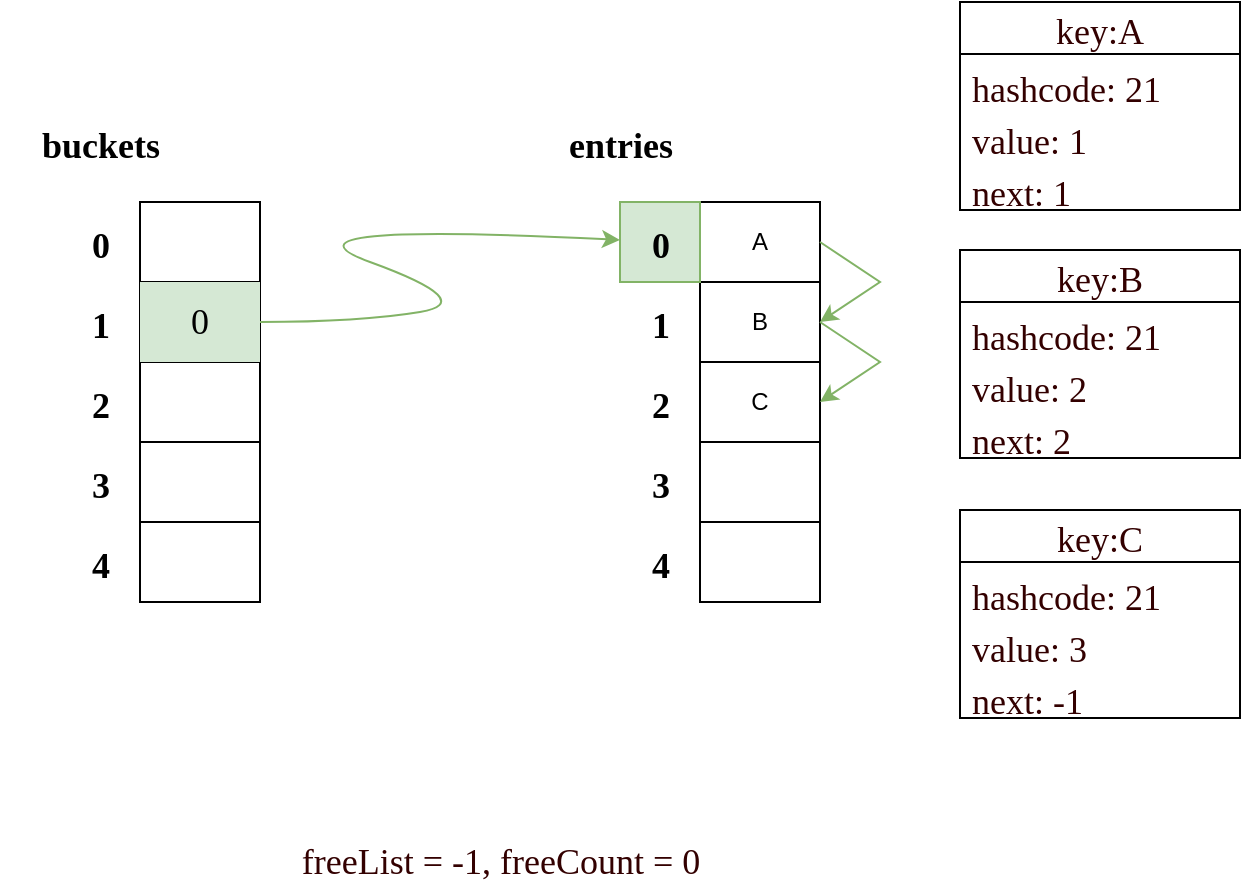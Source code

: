 <mxfile version="16.5.1" type="device"><diagram id="CDuCvCscpFydMaV4QJr9" name="第 1 页"><mxGraphModel dx="1052" dy="657" grid="1" gridSize="10" guides="1" tooltips="1" connect="1" arrows="1" fold="1" page="1" pageScale="1" pageWidth="900" pageHeight="1600" math="0" shadow="0"><root><mxCell id="0"/><mxCell id="1" parent="0"/><mxCell id="q0n237jjTxdNFpDyDueP-2" value="" style="shape=table;html=1;whiteSpace=wrap;startSize=0;container=1;collapsible=0;childLayout=tableLayout;" vertex="1" parent="1"><mxGeometry x="260" y="640" width="60" height="200" as="geometry"/></mxCell><mxCell id="q0n237jjTxdNFpDyDueP-18" style="shape=tableRow;horizontal=0;startSize=0;swimlaneHead=0;swimlaneBody=0;top=0;left=0;bottom=0;right=0;collapsible=0;dropTarget=0;fillColor=none;points=[[0,0.5],[1,0.5]];portConstraint=eastwest;" vertex="1" parent="q0n237jjTxdNFpDyDueP-2"><mxGeometry width="60" height="40" as="geometry"/></mxCell><mxCell id="q0n237jjTxdNFpDyDueP-19" style="shape=partialRectangle;html=1;whiteSpace=wrap;connectable=0;fillColor=none;top=0;left=0;bottom=0;right=0;overflow=hidden;" vertex="1" parent="q0n237jjTxdNFpDyDueP-18"><mxGeometry width="60" height="40" as="geometry"><mxRectangle width="60" height="40" as="alternateBounds"/></mxGeometry></mxCell><mxCell id="q0n237jjTxdNFpDyDueP-7" value="" style="shape=tableRow;horizontal=0;startSize=0;swimlaneHead=0;swimlaneBody=0;top=0;left=0;bottom=0;right=0;collapsible=0;dropTarget=0;fillColor=none;points=[[0,0.5],[1,0.5]];portConstraint=eastwest;" vertex="1" parent="q0n237jjTxdNFpDyDueP-2"><mxGeometry y="40" width="60" height="40" as="geometry"/></mxCell><mxCell id="q0n237jjTxdNFpDyDueP-8" value="&lt;font face=&quot;Times New Roman&quot; style=&quot;font-size: 18px;&quot;&gt;0&lt;/font&gt;" style="shape=partialRectangle;html=1;whiteSpace=wrap;connectable=0;fillColor=#d5e8d4;top=0;left=0;bottom=0;right=0;overflow=hidden;fontSize=18;strokeColor=#82b366;" vertex="1" parent="q0n237jjTxdNFpDyDueP-7"><mxGeometry width="60" height="40" as="geometry"><mxRectangle width="60" height="40" as="alternateBounds"/></mxGeometry></mxCell><mxCell id="q0n237jjTxdNFpDyDueP-11" value="" style="shape=tableRow;horizontal=0;startSize=0;swimlaneHead=0;swimlaneBody=0;top=0;left=0;bottom=0;right=0;collapsible=0;dropTarget=0;fillColor=none;points=[[0,0.5],[1,0.5]];portConstraint=eastwest;" vertex="1" parent="q0n237jjTxdNFpDyDueP-2"><mxGeometry y="80" width="60" height="40" as="geometry"/></mxCell><mxCell id="q0n237jjTxdNFpDyDueP-12" value="" style="shape=partialRectangle;html=1;whiteSpace=wrap;connectable=0;fillColor=none;top=0;left=0;bottom=0;right=0;overflow=hidden;" vertex="1" parent="q0n237jjTxdNFpDyDueP-11"><mxGeometry width="60" height="40" as="geometry"><mxRectangle width="60" height="40" as="alternateBounds"/></mxGeometry></mxCell><mxCell id="q0n237jjTxdNFpDyDueP-3" value="" style="shape=tableRow;horizontal=0;startSize=0;swimlaneHead=0;swimlaneBody=0;top=0;left=0;bottom=0;right=0;collapsible=0;dropTarget=0;fillColor=none;points=[[0,0.5],[1,0.5]];portConstraint=eastwest;" vertex="1" parent="q0n237jjTxdNFpDyDueP-2"><mxGeometry y="120" width="60" height="40" as="geometry"/></mxCell><mxCell id="q0n237jjTxdNFpDyDueP-4" value="" style="shape=partialRectangle;html=1;whiteSpace=wrap;connectable=0;fillColor=none;top=0;left=0;bottom=0;right=0;overflow=hidden;" vertex="1" parent="q0n237jjTxdNFpDyDueP-3"><mxGeometry width="60" height="40" as="geometry"><mxRectangle width="60" height="40" as="alternateBounds"/></mxGeometry></mxCell><mxCell id="q0n237jjTxdNFpDyDueP-20" style="shape=tableRow;horizontal=0;startSize=0;swimlaneHead=0;swimlaneBody=0;top=0;left=0;bottom=0;right=0;collapsible=0;dropTarget=0;fillColor=none;points=[[0,0.5],[1,0.5]];portConstraint=eastwest;" vertex="1" parent="q0n237jjTxdNFpDyDueP-2"><mxGeometry y="160" width="60" height="40" as="geometry"/></mxCell><mxCell id="q0n237jjTxdNFpDyDueP-21" style="shape=partialRectangle;html=1;whiteSpace=wrap;connectable=0;fillColor=none;top=0;left=0;bottom=0;right=0;overflow=hidden;" vertex="1" parent="q0n237jjTxdNFpDyDueP-20"><mxGeometry width="60" height="40" as="geometry"><mxRectangle width="60" height="40" as="alternateBounds"/></mxGeometry></mxCell><mxCell id="q0n237jjTxdNFpDyDueP-22" value="&lt;font face=&quot;Comic Sans MS&quot; style=&quot;font-size: 18px&quot;&gt;buckets&lt;/font&gt;" style="text;strokeColor=none;fillColor=none;html=1;fontSize=24;fontStyle=1;verticalAlign=middle;align=center;" vertex="1" parent="1"><mxGeometry x="190" y="590" width="100" height="40" as="geometry"/></mxCell><mxCell id="q0n237jjTxdNFpDyDueP-23" value="" style="shape=table;html=1;whiteSpace=wrap;startSize=0;container=1;collapsible=0;childLayout=tableLayout;" vertex="1" parent="1"><mxGeometry x="540" y="640" width="60" height="200" as="geometry"/></mxCell><mxCell id="q0n237jjTxdNFpDyDueP-24" style="shape=tableRow;horizontal=0;startSize=0;swimlaneHead=0;swimlaneBody=0;top=0;left=0;bottom=0;right=0;collapsible=0;dropTarget=0;fillColor=none;points=[[0,0.5],[1,0.5]];portConstraint=eastwest;" vertex="1" parent="q0n237jjTxdNFpDyDueP-23"><mxGeometry width="60" height="40" as="geometry"/></mxCell><mxCell id="q0n237jjTxdNFpDyDueP-25" value="A" style="shape=partialRectangle;html=1;whiteSpace=wrap;connectable=0;fillColor=none;top=0;left=0;bottom=0;right=0;overflow=hidden;" vertex="1" parent="q0n237jjTxdNFpDyDueP-24"><mxGeometry width="60" height="40" as="geometry"><mxRectangle width="60" height="40" as="alternateBounds"/></mxGeometry></mxCell><mxCell id="q0n237jjTxdNFpDyDueP-26" value="" style="shape=tableRow;horizontal=0;startSize=0;swimlaneHead=0;swimlaneBody=0;top=0;left=0;bottom=0;right=0;collapsible=0;dropTarget=0;fillColor=none;points=[[0,0.5],[1,0.5]];portConstraint=eastwest;" vertex="1" parent="q0n237jjTxdNFpDyDueP-23"><mxGeometry y="40" width="60" height="40" as="geometry"/></mxCell><mxCell id="q0n237jjTxdNFpDyDueP-27" value="B" style="shape=partialRectangle;html=1;whiteSpace=wrap;connectable=0;fillColor=none;top=0;left=0;bottom=0;right=0;overflow=hidden;" vertex="1" parent="q0n237jjTxdNFpDyDueP-26"><mxGeometry width="60" height="40" as="geometry"><mxRectangle width="60" height="40" as="alternateBounds"/></mxGeometry></mxCell><mxCell id="q0n237jjTxdNFpDyDueP-28" value="" style="shape=tableRow;horizontal=0;startSize=0;swimlaneHead=0;swimlaneBody=0;top=0;left=0;bottom=0;right=0;collapsible=0;dropTarget=0;fillColor=none;points=[[0,0.5],[1,0.5]];portConstraint=eastwest;" vertex="1" parent="q0n237jjTxdNFpDyDueP-23"><mxGeometry y="80" width="60" height="40" as="geometry"/></mxCell><mxCell id="q0n237jjTxdNFpDyDueP-29" value="C" style="shape=partialRectangle;html=1;whiteSpace=wrap;connectable=0;fillColor=none;top=0;left=0;bottom=0;right=0;overflow=hidden;" vertex="1" parent="q0n237jjTxdNFpDyDueP-28"><mxGeometry width="60" height="40" as="geometry"><mxRectangle width="60" height="40" as="alternateBounds"/></mxGeometry></mxCell><mxCell id="q0n237jjTxdNFpDyDueP-30" value="" style="shape=tableRow;horizontal=0;startSize=0;swimlaneHead=0;swimlaneBody=0;top=0;left=0;bottom=0;right=0;collapsible=0;dropTarget=0;fillColor=none;points=[[0,0.5],[1,0.5]];portConstraint=eastwest;" vertex="1" parent="q0n237jjTxdNFpDyDueP-23"><mxGeometry y="120" width="60" height="40" as="geometry"/></mxCell><mxCell id="q0n237jjTxdNFpDyDueP-31" value="" style="shape=partialRectangle;html=1;whiteSpace=wrap;connectable=0;fillColor=none;top=0;left=0;bottom=0;right=0;overflow=hidden;" vertex="1" parent="q0n237jjTxdNFpDyDueP-30"><mxGeometry width="60" height="40" as="geometry"><mxRectangle width="60" height="40" as="alternateBounds"/></mxGeometry></mxCell><mxCell id="q0n237jjTxdNFpDyDueP-32" style="shape=tableRow;horizontal=0;startSize=0;swimlaneHead=0;swimlaneBody=0;top=0;left=0;bottom=0;right=0;collapsible=0;dropTarget=0;fillColor=none;points=[[0,0.5],[1,0.5]];portConstraint=eastwest;" vertex="1" parent="q0n237jjTxdNFpDyDueP-23"><mxGeometry y="160" width="60" height="40" as="geometry"/></mxCell><mxCell id="q0n237jjTxdNFpDyDueP-33" style="shape=partialRectangle;html=1;whiteSpace=wrap;connectable=0;fillColor=none;top=0;left=0;bottom=0;right=0;overflow=hidden;" vertex="1" parent="q0n237jjTxdNFpDyDueP-32"><mxGeometry width="60" height="40" as="geometry"><mxRectangle width="60" height="40" as="alternateBounds"/></mxGeometry></mxCell><mxCell id="q0n237jjTxdNFpDyDueP-63" value="" style="endArrow=classic;html=1;rounded=0;fontFamily=Comic Sans MS;fontSize=18;fontColor=#330000;exitX=1;exitY=0.5;exitDx=0;exitDy=0;entryX=1;entryY=0.5;entryDx=0;entryDy=0;fillColor=#d5e8d4;strokeColor=#82b366;" edge="1" parent="q0n237jjTxdNFpDyDueP-23" source="q0n237jjTxdNFpDyDueP-24" target="q0n237jjTxdNFpDyDueP-26"><mxGeometry width="50" height="50" relative="1" as="geometry"><mxPoint x="-120" y="120" as="sourcePoint"/><mxPoint x="90" y="60" as="targetPoint"/><Array as="points"><mxPoint x="90" y="40"/></Array></mxGeometry></mxCell><mxCell id="q0n237jjTxdNFpDyDueP-64" value="" style="endArrow=classic;html=1;rounded=0;fontFamily=Comic Sans MS;fontSize=18;fontColor=#330000;exitX=1;exitY=0.5;exitDx=0;exitDy=0;entryX=1;entryY=0.5;entryDx=0;entryDy=0;fillColor=#d5e8d4;strokeColor=#82b366;" edge="1" parent="q0n237jjTxdNFpDyDueP-23" source="q0n237jjTxdNFpDyDueP-26" target="q0n237jjTxdNFpDyDueP-28"><mxGeometry width="50" height="50" relative="1" as="geometry"><mxPoint x="70" y="30" as="sourcePoint"/><mxPoint x="70" y="70" as="targetPoint"/><Array as="points"><mxPoint x="90" y="80"/></Array></mxGeometry></mxCell><mxCell id="q0n237jjTxdNFpDyDueP-34" value="&lt;font face=&quot;Comic Sans MS&quot; style=&quot;font-size: 18px&quot;&gt;entries&lt;/font&gt;" style="text;strokeColor=none;fillColor=none;html=1;fontSize=24;fontStyle=1;verticalAlign=middle;align=center;" vertex="1" parent="1"><mxGeometry x="450" y="590" width="100" height="40" as="geometry"/></mxCell><mxCell id="q0n237jjTxdNFpDyDueP-35" value="&lt;font face=&quot;Comic Sans MS&quot; style=&quot;font-size: 18px&quot;&gt;0&lt;/font&gt;" style="text;strokeColor=none;fillColor=none;html=1;fontSize=24;fontStyle=1;verticalAlign=middle;align=center;" vertex="1" parent="1"><mxGeometry x="190" y="640" width="100" height="40" as="geometry"/></mxCell><mxCell id="q0n237jjTxdNFpDyDueP-36" value="&lt;font face=&quot;Comic Sans MS&quot; style=&quot;font-size: 18px&quot;&gt;1&lt;/font&gt;" style="text;strokeColor=none;fillColor=none;html=1;fontSize=24;fontStyle=1;verticalAlign=middle;align=center;" vertex="1" parent="1"><mxGeometry x="190" y="680" width="100" height="40" as="geometry"/></mxCell><mxCell id="q0n237jjTxdNFpDyDueP-37" value="&lt;font face=&quot;Comic Sans MS&quot; style=&quot;font-size: 18px&quot;&gt;2&lt;/font&gt;" style="text;strokeColor=none;fillColor=none;html=1;fontSize=24;fontStyle=1;verticalAlign=middle;align=center;" vertex="1" parent="1"><mxGeometry x="190" y="720" width="100" height="40" as="geometry"/></mxCell><mxCell id="q0n237jjTxdNFpDyDueP-38" value="&lt;font face=&quot;Comic Sans MS&quot; style=&quot;font-size: 18px&quot;&gt;3&lt;/font&gt;" style="text;strokeColor=none;fillColor=none;html=1;fontSize=24;fontStyle=1;verticalAlign=middle;align=center;" vertex="1" parent="1"><mxGeometry x="190" y="760" width="100" height="40" as="geometry"/></mxCell><mxCell id="q0n237jjTxdNFpDyDueP-39" value="&lt;font face=&quot;Comic Sans MS&quot; style=&quot;font-size: 18px&quot;&gt;4&lt;/font&gt;" style="text;strokeColor=none;fillColor=none;html=1;fontSize=24;fontStyle=1;verticalAlign=middle;align=center;" vertex="1" parent="1"><mxGeometry x="190" y="800" width="100" height="40" as="geometry"/></mxCell><mxCell id="q0n237jjTxdNFpDyDueP-40" value="&lt;font face=&quot;Comic Sans MS&quot; style=&quot;font-size: 18px&quot;&gt;0&lt;/font&gt;" style="text;strokeColor=#82b366;fillColor=#d5e8d4;html=1;fontSize=24;fontStyle=1;verticalAlign=middle;align=center;" vertex="1" parent="1"><mxGeometry x="500" y="640" width="40" height="40" as="geometry"/></mxCell><mxCell id="q0n237jjTxdNFpDyDueP-41" value="&lt;font face=&quot;Comic Sans MS&quot; style=&quot;font-size: 18px&quot;&gt;1&lt;/font&gt;" style="text;strokeColor=none;fillColor=none;html=1;fontSize=24;fontStyle=1;verticalAlign=middle;align=center;" vertex="1" parent="1"><mxGeometry x="500" y="680" width="40" height="40" as="geometry"/></mxCell><mxCell id="q0n237jjTxdNFpDyDueP-42" value="&lt;font face=&quot;Comic Sans MS&quot; style=&quot;font-size: 18px&quot;&gt;2&lt;/font&gt;" style="text;strokeColor=none;fillColor=none;html=1;fontSize=24;fontStyle=1;verticalAlign=middle;align=center;" vertex="1" parent="1"><mxGeometry x="500" y="720" width="40" height="40" as="geometry"/></mxCell><mxCell id="q0n237jjTxdNFpDyDueP-43" value="&lt;font face=&quot;Comic Sans MS&quot; style=&quot;font-size: 18px&quot;&gt;3&lt;/font&gt;" style="text;strokeColor=none;fillColor=none;html=1;fontSize=24;fontStyle=1;verticalAlign=middle;align=center;" vertex="1" parent="1"><mxGeometry x="500" y="760" width="40" height="40" as="geometry"/></mxCell><mxCell id="q0n237jjTxdNFpDyDueP-44" value="&lt;font face=&quot;Comic Sans MS&quot; style=&quot;font-size: 18px&quot;&gt;4&lt;/font&gt;" style="text;strokeColor=none;fillColor=none;html=1;fontSize=24;fontStyle=1;verticalAlign=middle;align=center;" vertex="1" parent="1"><mxGeometry x="500" y="800" width="40" height="40" as="geometry"/></mxCell><mxCell id="q0n237jjTxdNFpDyDueP-45" value="" style="curved=1;endArrow=classic;html=1;rounded=0;fontFamily=Times New Roman;fontSize=18;fontColor=#FF3819;fillColor=#d5e8d4;strokeColor=#82b366;" edge="1" parent="1" target="q0n237jjTxdNFpDyDueP-40"><mxGeometry width="50" height="50" relative="1" as="geometry"><mxPoint x="320" y="700" as="sourcePoint"/><mxPoint x="370" y="650" as="targetPoint"/><Array as="points"><mxPoint x="370" y="700"/><mxPoint x="430" y="690"/><mxPoint x="320" y="650"/></Array></mxGeometry></mxCell><mxCell id="q0n237jjTxdNFpDyDueP-48" value="key:A" style="swimlane;fontStyle=0;childLayout=stackLayout;horizontal=1;startSize=26;fillColor=none;horizontalStack=0;resizeParent=1;resizeParentMax=0;resizeLast=0;collapsible=1;marginBottom=0;fontFamily=Times New Roman;fontSize=18;fontColor=#330000;" vertex="1" parent="1"><mxGeometry x="670" y="540" width="140" height="104" as="geometry"/></mxCell><mxCell id="q0n237jjTxdNFpDyDueP-49" value="hashcode: 21" style="text;strokeColor=none;fillColor=none;align=left;verticalAlign=top;spacingLeft=4;spacingRight=4;overflow=hidden;rotatable=0;points=[[0,0.5],[1,0.5]];portConstraint=eastwest;fontFamily=Times New Roman;fontSize=18;fontColor=#330000;" vertex="1" parent="q0n237jjTxdNFpDyDueP-48"><mxGeometry y="26" width="140" height="26" as="geometry"/></mxCell><mxCell id="q0n237jjTxdNFpDyDueP-50" value="value: 1" style="text;strokeColor=none;fillColor=none;align=left;verticalAlign=top;spacingLeft=4;spacingRight=4;overflow=hidden;rotatable=0;points=[[0,0.5],[1,0.5]];portConstraint=eastwest;fontFamily=Times New Roman;fontSize=18;fontColor=#330000;" vertex="1" parent="q0n237jjTxdNFpDyDueP-48"><mxGeometry y="52" width="140" height="26" as="geometry"/></mxCell><mxCell id="q0n237jjTxdNFpDyDueP-51" value="next: 1" style="text;strokeColor=none;fillColor=none;align=left;verticalAlign=top;spacingLeft=4;spacingRight=4;overflow=hidden;rotatable=0;points=[[0,0.5],[1,0.5]];portConstraint=eastwest;fontFamily=Times New Roman;fontSize=18;fontColor=#330000;" vertex="1" parent="q0n237jjTxdNFpDyDueP-48"><mxGeometry y="78" width="140" height="26" as="geometry"/></mxCell><mxCell id="q0n237jjTxdNFpDyDueP-53" value="key:B" style="swimlane;fontStyle=0;childLayout=stackLayout;horizontal=1;startSize=26;fillColor=none;horizontalStack=0;resizeParent=1;resizeParentMax=0;resizeLast=0;collapsible=1;marginBottom=0;fontFamily=Times New Roman;fontSize=18;fontColor=#330000;" vertex="1" parent="1"><mxGeometry x="670" y="664" width="140" height="104" as="geometry"/></mxCell><mxCell id="q0n237jjTxdNFpDyDueP-54" value="hashcode: 21" style="text;strokeColor=none;fillColor=none;align=left;verticalAlign=top;spacingLeft=4;spacingRight=4;overflow=hidden;rotatable=0;points=[[0,0.5],[1,0.5]];portConstraint=eastwest;fontFamily=Times New Roman;fontSize=18;fontColor=#330000;" vertex="1" parent="q0n237jjTxdNFpDyDueP-53"><mxGeometry y="26" width="140" height="26" as="geometry"/></mxCell><mxCell id="q0n237jjTxdNFpDyDueP-55" value="value: 2" style="text;strokeColor=none;fillColor=none;align=left;verticalAlign=top;spacingLeft=4;spacingRight=4;overflow=hidden;rotatable=0;points=[[0,0.5],[1,0.5]];portConstraint=eastwest;fontFamily=Times New Roman;fontSize=18;fontColor=#330000;" vertex="1" parent="q0n237jjTxdNFpDyDueP-53"><mxGeometry y="52" width="140" height="26" as="geometry"/></mxCell><mxCell id="q0n237jjTxdNFpDyDueP-56" value="next: 2" style="text;strokeColor=none;fillColor=none;align=left;verticalAlign=top;spacingLeft=4;spacingRight=4;overflow=hidden;rotatable=0;points=[[0,0.5],[1,0.5]];portConstraint=eastwest;fontFamily=Times New Roman;fontSize=18;fontColor=#330000;" vertex="1" parent="q0n237jjTxdNFpDyDueP-53"><mxGeometry y="78" width="140" height="26" as="geometry"/></mxCell><mxCell id="q0n237jjTxdNFpDyDueP-57" value="key:C" style="swimlane;fontStyle=0;childLayout=stackLayout;horizontal=1;startSize=26;fillColor=none;horizontalStack=0;resizeParent=1;resizeParentMax=0;resizeLast=0;collapsible=1;marginBottom=0;fontFamily=Times New Roman;fontSize=18;fontColor=#330000;" vertex="1" parent="1"><mxGeometry x="670" y="794" width="140" height="104" as="geometry"/></mxCell><mxCell id="q0n237jjTxdNFpDyDueP-58" value="hashcode: 21" style="text;strokeColor=none;fillColor=none;align=left;verticalAlign=top;spacingLeft=4;spacingRight=4;overflow=hidden;rotatable=0;points=[[0,0.5],[1,0.5]];portConstraint=eastwest;fontFamily=Times New Roman;fontSize=18;fontColor=#330000;" vertex="1" parent="q0n237jjTxdNFpDyDueP-57"><mxGeometry y="26" width="140" height="26" as="geometry"/></mxCell><mxCell id="q0n237jjTxdNFpDyDueP-59" value="value: 3" style="text;strokeColor=none;fillColor=none;align=left;verticalAlign=top;spacingLeft=4;spacingRight=4;overflow=hidden;rotatable=0;points=[[0,0.5],[1,0.5]];portConstraint=eastwest;fontFamily=Times New Roman;fontSize=18;fontColor=#330000;" vertex="1" parent="q0n237jjTxdNFpDyDueP-57"><mxGeometry y="52" width="140" height="26" as="geometry"/></mxCell><mxCell id="q0n237jjTxdNFpDyDueP-60" value="next: -1" style="text;strokeColor=none;fillColor=none;align=left;verticalAlign=top;spacingLeft=4;spacingRight=4;overflow=hidden;rotatable=0;points=[[0,0.5],[1,0.5]];portConstraint=eastwest;fontFamily=Times New Roman;fontSize=18;fontColor=#330000;" vertex="1" parent="q0n237jjTxdNFpDyDueP-57"><mxGeometry y="78" width="140" height="26" as="geometry"/></mxCell><mxCell id="q0n237jjTxdNFpDyDueP-62" value="&lt;font face=&quot;Comic Sans MS&quot;&gt;freeList = -1, freeCount = 0&lt;/font&gt;" style="text;html=1;align=center;verticalAlign=middle;resizable=0;points=[];autosize=1;strokeColor=none;fillColor=none;fontSize=18;fontFamily=Times New Roman;fontColor=#330000;" vertex="1" parent="1"><mxGeometry x="315" y="955" width="250" height="30" as="geometry"/></mxCell></root></mxGraphModel></diagram></mxfile>